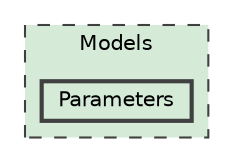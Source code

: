 digraph "C:/Users/tkefauver/Source/Repos/MonkeyPaste/Common/MonkeyPaste.Common.Plugin/Models/Parameters"
{
 // LATEX_PDF_SIZE
  bgcolor="transparent";
  edge [fontname=Helvetica,fontsize=10,labelfontname=Helvetica,labelfontsize=10];
  node [fontname=Helvetica,fontsize=10,shape=box,height=0.2,width=0.4];
  compound=true
  subgraph clusterdir_22305cb0964bbe63c21991dd2265ce48 {
    graph [ bgcolor="#d5ebd8", pencolor="grey25", label="Models", fontname=Helvetica,fontsize=10 style="filled,dashed", URL="dir_22305cb0964bbe63c21991dd2265ce48.html",tooltip=""]
  dir_24f52a5f89657505b4310cc10179d67b [label="Parameters", fillcolor="#d5ebd8", color="grey25", style="filled,bold", URL="dir_24f52a5f89657505b4310cc10179d67b.html",tooltip=""];
  }
}

